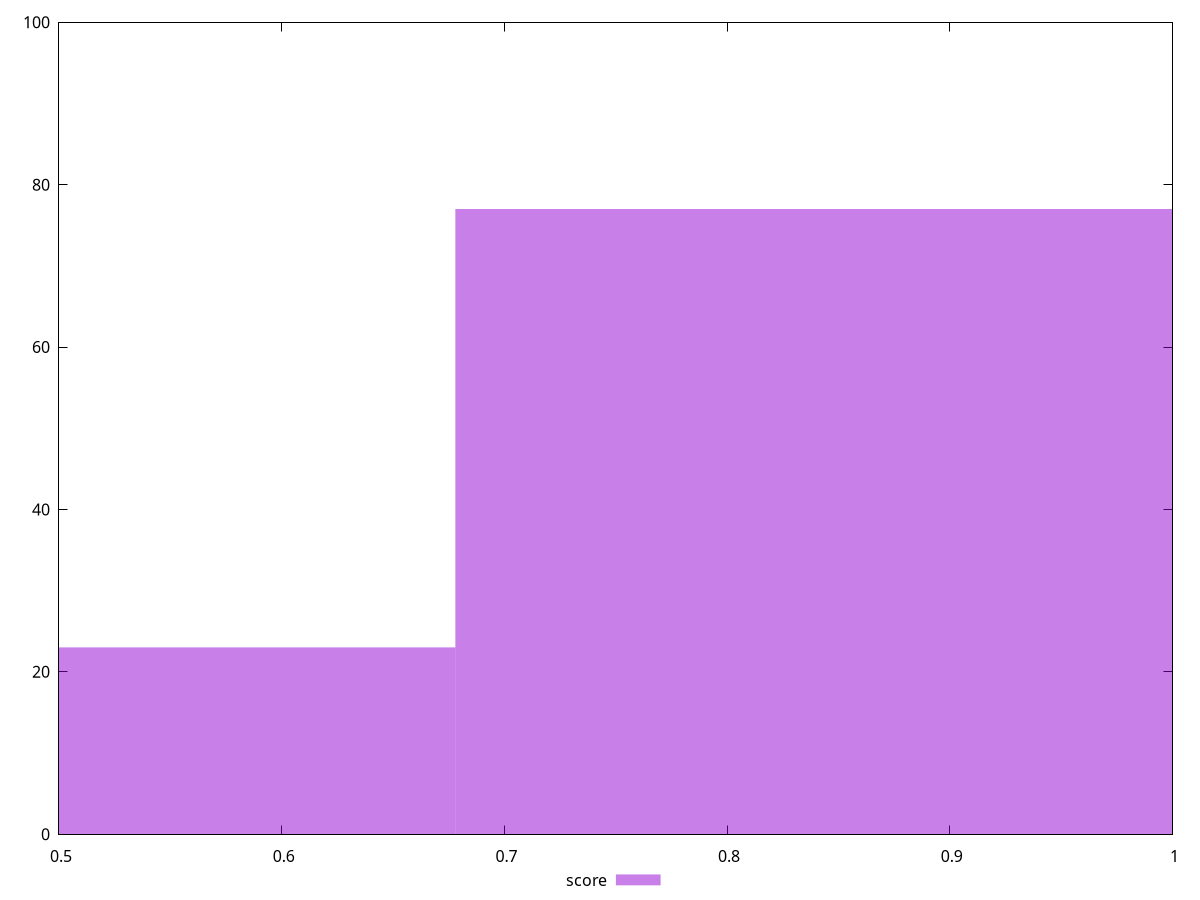 reset

$score <<EOF
0.9039644333337721 77
0.45198221666688604 23
EOF

set key outside below
set boxwidth 0.45198221666688604
set xrange [0.5:1]
set yrange [0:100]
set trange [0:100]
set style fill transparent solid 0.5 noborder
set terminal svg size 640, 490 enhanced background rgb 'white'
set output "report_00019_2021-02-10T18-14-37.922Z//first-cpu-idle/samples/pages+cached+noadtech/score/histogram.svg"

plot $score title "score" with boxes

reset
